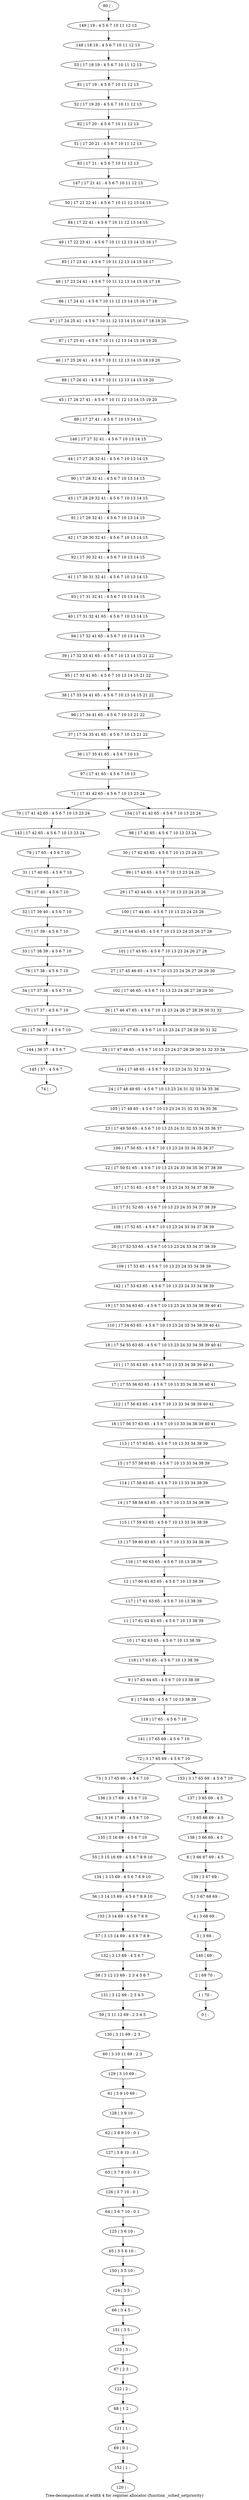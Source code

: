 digraph G {
graph [label="Tree-decomposition of width 4 for register allocator (function _sched_setpriority)"]
0[label="0 | : "];
1[label="1 | 70 : "];
2[label="2 | 69 70 : "];
3[label="3 | 3 69 : "];
4[label="4 | 3 68 69 : "];
5[label="5 | 3 67 68 69 : "];
6[label="6 | 3 66 67 69 : 4 5 "];
7[label="7 | 3 65 66 69 : 4 5 "];
8[label="8 | 17 64 65 : 4 5 6 7 10 13 38 39 "];
9[label="9 | 17 63 64 65 : 4 5 6 7 10 13 38 39 "];
10[label="10 | 17 62 63 65 : 4 5 6 7 10 13 38 39 "];
11[label="11 | 17 61 62 63 65 : 4 5 6 7 10 13 38 39 "];
12[label="12 | 17 60 61 63 65 : 4 5 6 7 10 13 38 39 "];
13[label="13 | 17 59 60 63 65 : 4 5 6 7 10 13 33 34 38 39 "];
14[label="14 | 17 58 59 63 65 : 4 5 6 7 10 13 33 34 38 39 "];
15[label="15 | 17 57 58 63 65 : 4 5 6 7 10 13 33 34 38 39 "];
16[label="16 | 17 56 57 63 65 : 4 5 6 7 10 13 33 34 38 39 40 41 "];
17[label="17 | 17 55 56 63 65 : 4 5 6 7 10 13 33 34 38 39 40 41 "];
18[label="18 | 17 54 55 63 65 : 4 5 6 7 10 13 23 24 33 34 38 39 40 41 "];
19[label="19 | 17 53 54 63 65 : 4 5 6 7 10 13 23 24 33 34 38 39 40 41 "];
20[label="20 | 17 52 53 65 : 4 5 6 7 10 13 23 24 33 34 37 38 39 "];
21[label="21 | 17 51 52 65 : 4 5 6 7 10 13 23 24 33 34 37 38 39 "];
22[label="22 | 17 50 51 65 : 4 5 6 7 10 13 23 24 33 34 35 36 37 38 39 "];
23[label="23 | 17 49 50 65 : 4 5 6 7 10 13 23 24 31 32 33 34 35 36 37 "];
24[label="24 | 17 48 49 65 : 4 5 6 7 10 13 23 24 31 32 33 34 35 36 "];
25[label="25 | 17 47 48 65 : 4 5 6 7 10 13 23 24 27 28 29 30 31 32 33 34 "];
26[label="26 | 17 46 47 65 : 4 5 6 7 10 13 23 24 26 27 28 29 30 31 32 "];
27[label="27 | 17 45 46 65 : 4 5 6 7 10 13 23 24 26 27 28 29 30 "];
28[label="28 | 17 44 45 65 : 4 5 6 7 10 13 23 24 25 26 27 28 "];
29[label="29 | 17 43 44 65 : 4 5 6 7 10 13 23 24 25 26 "];
30[label="30 | 17 42 43 65 : 4 5 6 7 10 13 23 24 25 "];
31[label="31 | 17 40 65 : 4 5 6 7 10 "];
32[label="32 | 17 39 40 : 4 5 6 7 10 "];
33[label="33 | 17 38 39 : 4 5 6 7 10 "];
34[label="34 | 17 37 38 : 4 5 6 7 10 "];
35[label="35 | 17 36 37 : 4 5 6 7 10 "];
36[label="36 | 17 35 41 65 : 4 5 6 7 10 13 "];
37[label="37 | 17 34 35 41 65 : 4 5 6 7 10 13 21 22 "];
38[label="38 | 17 33 34 41 65 : 4 5 6 7 10 13 14 15 21 22 "];
39[label="39 | 17 32 33 41 65 : 4 5 6 7 10 13 14 15 21 22 "];
40[label="40 | 17 31 32 41 65 : 4 5 6 7 10 13 14 15 "];
41[label="41 | 17 30 31 32 41 : 4 5 6 7 10 13 14 15 "];
42[label="42 | 17 29 30 32 41 : 4 5 6 7 10 13 14 15 "];
43[label="43 | 17 28 29 32 41 : 4 5 6 7 10 13 14 15 "];
44[label="44 | 17 27 28 32 41 : 4 5 6 7 10 13 14 15 "];
45[label="45 | 17 26 27 41 : 4 5 6 7 10 11 12 13 14 15 19 20 "];
46[label="46 | 17 25 26 41 : 4 5 6 7 10 11 12 13 14 15 18 19 20 "];
47[label="47 | 17 24 25 41 : 4 5 6 7 10 11 12 13 14 15 16 17 18 19 20 "];
48[label="48 | 17 23 24 41 : 4 5 6 7 10 11 12 13 14 15 16 17 18 "];
49[label="49 | 17 22 23 41 : 4 5 6 7 10 11 12 13 14 15 16 17 "];
50[label="50 | 17 21 22 41 : 4 5 6 7 10 11 12 13 14 15 "];
51[label="51 | 17 20 21 : 4 5 6 7 10 11 12 13 "];
52[label="52 | 17 19 20 : 4 5 6 7 10 11 12 13 "];
53[label="53 | 17 18 19 : 4 5 6 7 10 11 12 13 "];
54[label="54 | 3 16 17 69 : 4 5 6 7 10 "];
55[label="55 | 3 15 16 69 : 4 5 6 7 8 9 10 "];
56[label="56 | 3 14 15 69 : 4 5 6 7 8 9 10 "];
57[label="57 | 3 13 14 69 : 4 5 6 7 8 9 "];
58[label="58 | 3 12 13 69 : 2 3 4 5 6 7 "];
59[label="59 | 3 11 12 69 : 2 3 4 5 "];
60[label="60 | 3 10 11 69 : 2 3 "];
61[label="61 | 3 9 10 69 : "];
62[label="62 | 3 8 9 10 : 0 1 "];
63[label="63 | 3 7 8 10 : 0 1 "];
64[label="64 | 3 6 7 10 : 0 1 "];
65[label="65 | 3 5 6 10 : "];
66[label="66 | 3 4 5 : "];
67[label="67 | 2 3 : "];
68[label="68 | 1 2 : "];
69[label="69 | 0 1 : "];
70[label="70 | 17 41 42 65 : 4 5 6 7 10 13 23 24 "];
71[label="71 | 17 41 42 65 : 4 5 6 7 10 13 23 24 "];
72[label="72 | 3 17 65 69 : 4 5 6 7 10 "];
73[label="73 | 3 17 65 69 : 4 5 6 7 10 "];
74[label="74 | : "];
75[label="75 | 17 37 : 4 5 6 7 10 "];
76[label="76 | 17 38 : 4 5 6 7 10 "];
77[label="77 | 17 39 : 4 5 6 7 10 "];
78[label="78 | 17 40 : 4 5 6 7 10 "];
79[label="79 | 17 65 : 4 5 6 7 10 "];
80[label="80 | : "];
81[label="81 | 17 19 : 4 5 6 7 10 11 12 13 "];
82[label="82 | 17 20 : 4 5 6 7 10 11 12 13 "];
83[label="83 | 17 21 : 4 5 6 7 10 11 12 13 "];
84[label="84 | 17 22 41 : 4 5 6 7 10 11 12 13 14 15 "];
85[label="85 | 17 23 41 : 4 5 6 7 10 11 12 13 14 15 16 17 "];
86[label="86 | 17 24 41 : 4 5 6 7 10 11 12 13 14 15 16 17 18 "];
87[label="87 | 17 25 41 : 4 5 6 7 10 11 12 13 14 15 18 19 20 "];
88[label="88 | 17 26 41 : 4 5 6 7 10 11 12 13 14 15 19 20 "];
89[label="89 | 17 27 41 : 4 5 6 7 10 13 14 15 "];
90[label="90 | 17 28 32 41 : 4 5 6 7 10 13 14 15 "];
91[label="91 | 17 29 32 41 : 4 5 6 7 10 13 14 15 "];
92[label="92 | 17 30 32 41 : 4 5 6 7 10 13 14 15 "];
93[label="93 | 17 31 32 41 : 4 5 6 7 10 13 14 15 "];
94[label="94 | 17 32 41 65 : 4 5 6 7 10 13 14 15 "];
95[label="95 | 17 33 41 65 : 4 5 6 7 10 13 14 15 21 22 "];
96[label="96 | 17 34 41 65 : 4 5 6 7 10 13 21 22 "];
97[label="97 | 17 41 65 : 4 5 6 7 10 13 "];
98[label="98 | 17 42 65 : 4 5 6 7 10 13 23 24 "];
99[label="99 | 17 43 65 : 4 5 6 7 10 13 23 24 25 "];
100[label="100 | 17 44 65 : 4 5 6 7 10 13 23 24 25 26 "];
101[label="101 | 17 45 65 : 4 5 6 7 10 13 23 24 26 27 28 "];
102[label="102 | 17 46 65 : 4 5 6 7 10 13 23 24 26 27 28 29 30 "];
103[label="103 | 17 47 65 : 4 5 6 7 10 13 23 24 27 28 29 30 31 32 "];
104[label="104 | 17 48 65 : 4 5 6 7 10 13 23 24 31 32 33 34 "];
105[label="105 | 17 49 65 : 4 5 6 7 10 13 23 24 31 32 33 34 35 36 "];
106[label="106 | 17 50 65 : 4 5 6 7 10 13 23 24 33 34 35 36 37 "];
107[label="107 | 17 51 65 : 4 5 6 7 10 13 23 24 33 34 37 38 39 "];
108[label="108 | 17 52 65 : 4 5 6 7 10 13 23 24 33 34 37 38 39 "];
109[label="109 | 17 53 65 : 4 5 6 7 10 13 23 24 33 34 38 39 "];
110[label="110 | 17 54 63 65 : 4 5 6 7 10 13 23 24 33 34 38 39 40 41 "];
111[label="111 | 17 55 63 65 : 4 5 6 7 10 13 33 34 38 39 40 41 "];
112[label="112 | 17 56 63 65 : 4 5 6 7 10 13 33 34 38 39 40 41 "];
113[label="113 | 17 57 63 65 : 4 5 6 7 10 13 33 34 38 39 "];
114[label="114 | 17 58 63 65 : 4 5 6 7 10 13 33 34 38 39 "];
115[label="115 | 17 59 63 65 : 4 5 6 7 10 13 33 34 38 39 "];
116[label="116 | 17 60 63 65 : 4 5 6 7 10 13 38 39 "];
117[label="117 | 17 61 63 65 : 4 5 6 7 10 13 38 39 "];
118[label="118 | 17 63 65 : 4 5 6 7 10 13 38 39 "];
119[label="119 | 17 65 : 4 5 6 7 10 "];
120[label="120 | : "];
121[label="121 | 1 : "];
122[label="122 | 2 : "];
123[label="123 | 3 : "];
124[label="124 | 3 5 : "];
125[label="125 | 3 6 10 : "];
126[label="126 | 3 7 10 : 0 1 "];
127[label="127 | 3 8 10 : 0 1 "];
128[label="128 | 3 9 10 : "];
129[label="129 | 3 10 69 : "];
130[label="130 | 3 11 69 : 2 3 "];
131[label="131 | 3 12 69 : 2 3 4 5 "];
132[label="132 | 3 13 69 : 4 5 6 7 "];
133[label="133 | 3 14 69 : 4 5 6 7 8 9 "];
134[label="134 | 3 15 69 : 4 5 6 7 8 9 10 "];
135[label="135 | 3 16 69 : 4 5 6 7 10 "];
136[label="136 | 3 17 69 : 4 5 6 7 10 "];
137[label="137 | 3 65 69 : 4 5 "];
138[label="138 | 3 66 69 : 4 5 "];
139[label="139 | 3 67 69 : "];
140[label="140 | 69 : "];
141[label="141 | 17 65 69 : 4 5 6 7 10 "];
142[label="142 | 17 53 63 65 : 4 5 6 7 10 13 23 24 33 34 38 39 "];
143[label="143 | 17 42 65 : 4 5 6 7 10 13 23 24 "];
144[label="144 | 36 37 : 4 5 6 7 "];
145[label="145 | 37 : 4 5 6 7 "];
146[label="146 | 17 27 32 41 : 4 5 6 7 10 13 14 15 "];
147[label="147 | 17 21 41 : 4 5 6 7 10 11 12 13 "];
148[label="148 | 18 19 : 4 5 6 7 10 11 12 13 "];
149[label="149 | 19 : 4 5 6 7 10 11 12 13 "];
150[label="150 | 3 5 10 : "];
151[label="151 | 3 5 : "];
152[label="152 | 1 : "];
153[label="153 | 3 17 65 69 : 4 5 6 7 10 "];
154[label="154 | 17 41 42 65 : 4 5 6 7 10 13 23 24 "];
75->35 ;
34->75 ;
76->34 ;
33->76 ;
77->33 ;
32->77 ;
78->32 ;
31->78 ;
79->31 ;
121->69 ;
68->121 ;
122->68 ;
67->122 ;
123->67 ;
124->66 ;
125->65 ;
64->125 ;
126->64 ;
63->126 ;
127->63 ;
62->127 ;
128->62 ;
61->128 ;
129->61 ;
60->129 ;
130->60 ;
59->130 ;
131->59 ;
58->131 ;
132->58 ;
57->132 ;
133->57 ;
56->133 ;
134->56 ;
55->134 ;
135->55 ;
54->135 ;
136->54 ;
73->136 ;
143->79 ;
70->143 ;
35->144 ;
145->74 ;
144->145 ;
150->124 ;
65->150 ;
151->123 ;
66->151 ;
152->120 ;
69->152 ;
80->149 ;
149->148 ;
148->53 ;
53->81 ;
81->52 ;
52->82 ;
82->51 ;
51->83 ;
83->147 ;
147->50 ;
50->84 ;
84->49 ;
49->85 ;
85->48 ;
48->86 ;
86->47 ;
47->87 ;
87->46 ;
46->88 ;
88->45 ;
45->89 ;
89->146 ;
146->44 ;
44->90 ;
90->43 ;
43->91 ;
91->42 ;
42->92 ;
92->41 ;
41->93 ;
93->40 ;
40->94 ;
94->39 ;
39->95 ;
95->38 ;
38->96 ;
96->37 ;
37->36 ;
36->97 ;
97->71 ;
98->30 ;
30->99 ;
99->29 ;
29->100 ;
100->28 ;
28->101 ;
101->27 ;
27->102 ;
102->26 ;
26->103 ;
103->25 ;
25->104 ;
104->24 ;
24->105 ;
105->23 ;
23->106 ;
106->22 ;
22->107 ;
107->21 ;
21->108 ;
108->20 ;
20->109 ;
109->142 ;
142->19 ;
19->110 ;
110->18 ;
18->111 ;
111->17 ;
17->112 ;
112->16 ;
16->113 ;
113->15 ;
15->114 ;
114->14 ;
14->115 ;
115->13 ;
13->116 ;
116->12 ;
12->117 ;
117->11 ;
11->10 ;
10->118 ;
118->9 ;
9->8 ;
8->119 ;
119->141 ;
141->72 ;
137->7 ;
7->138 ;
138->6 ;
6->139 ;
139->5 ;
5->4 ;
4->3 ;
3->140 ;
140->2 ;
2->1 ;
1->0 ;
153->137 ;
154->98 ;
72->73 ;
72->153 ;
71->70 ;
71->154 ;
}
